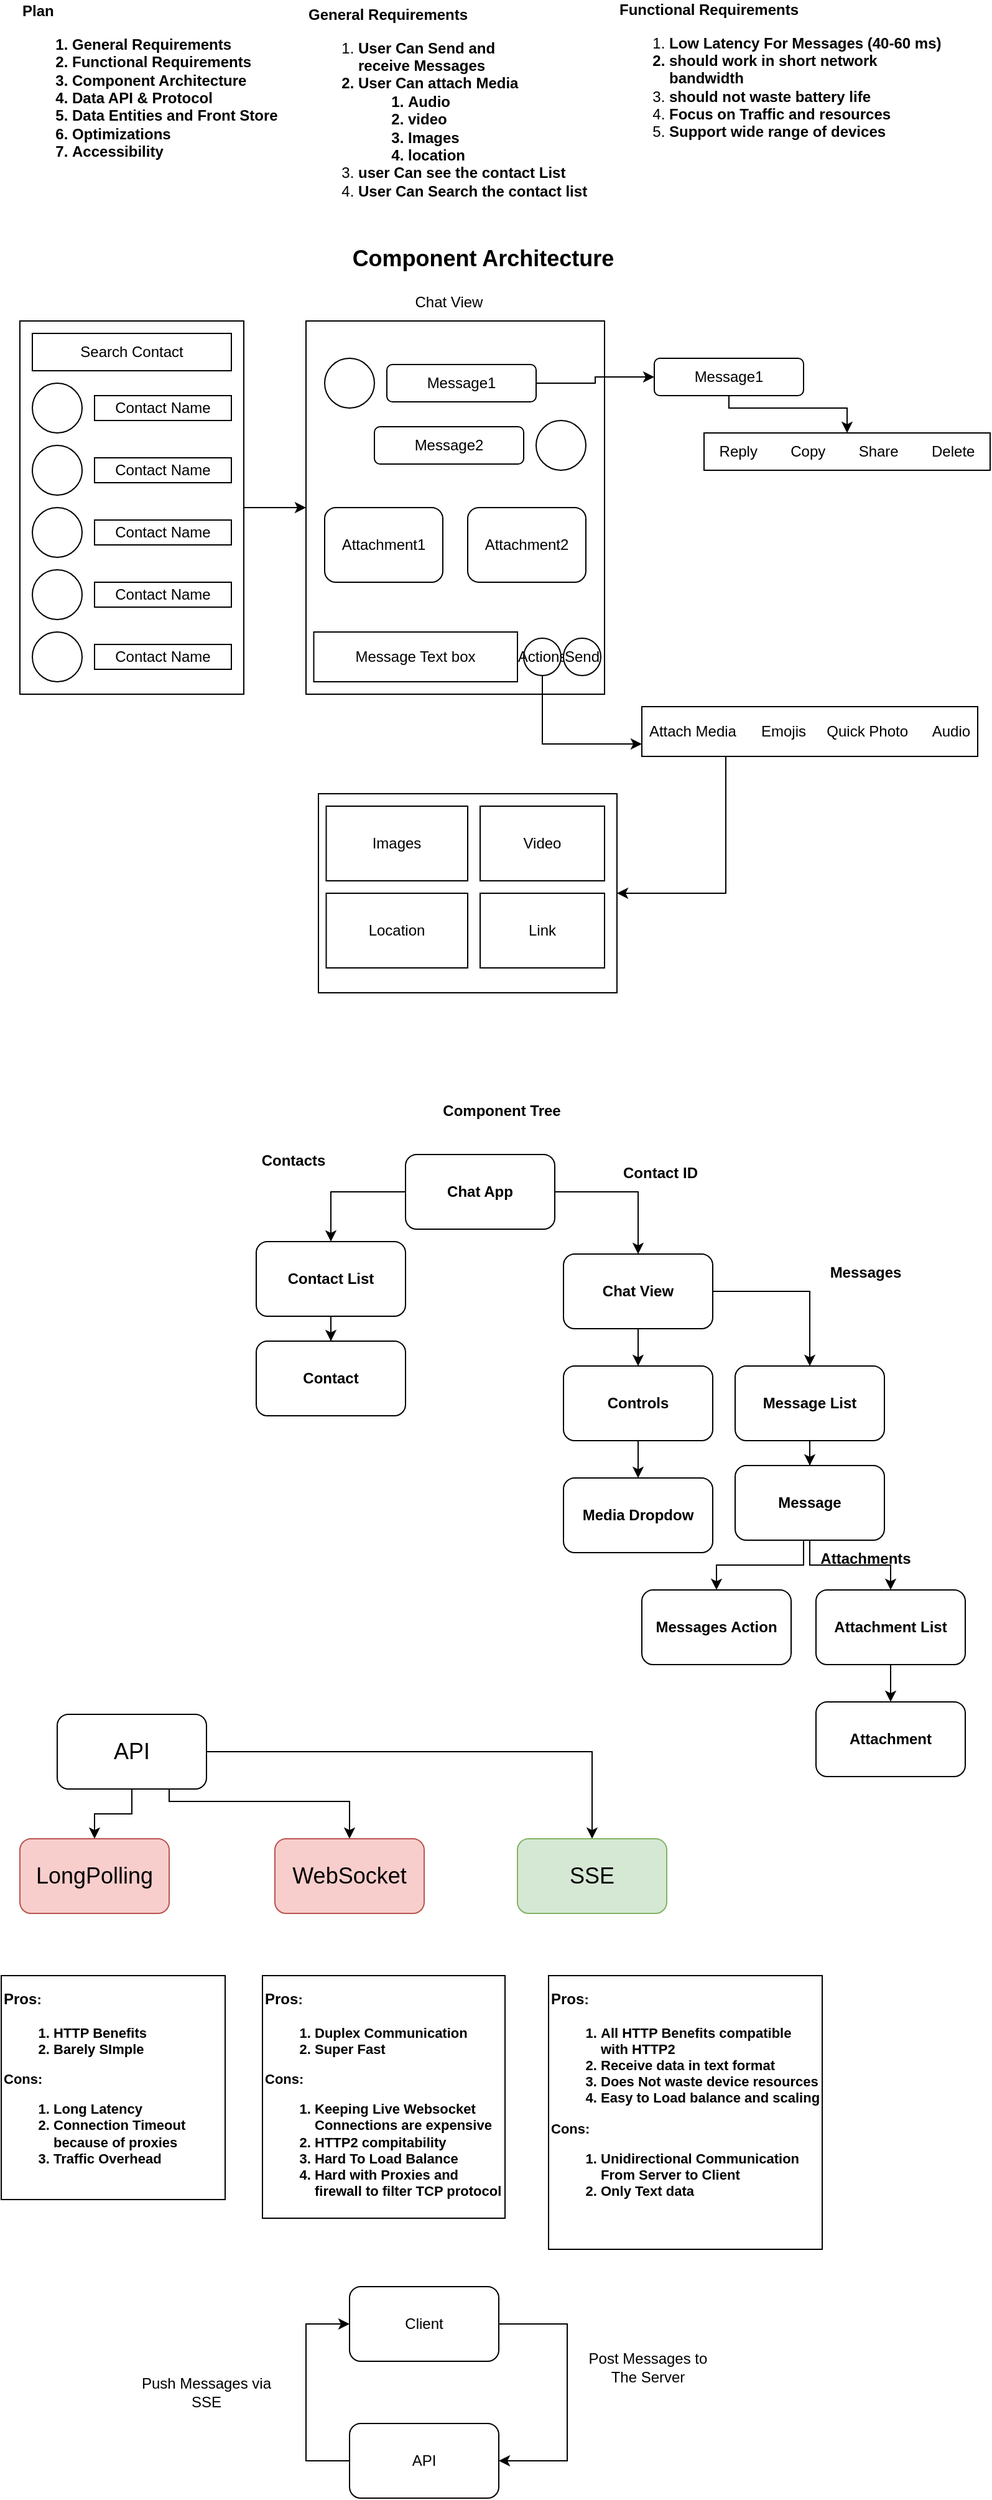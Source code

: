 <mxfile version="20.0.4" type="github">
  <diagram id="d4RTVTLFjbAPIMbOJhSi" name="Page-1">
    <mxGraphModel dx="996" dy="608" grid="1" gridSize="10" guides="1" tooltips="1" connect="1" arrows="1" fold="1" page="1" pageScale="1" pageWidth="850" pageHeight="1100" math="0" shadow="0">
      <root>
        <mxCell id="0" />
        <mxCell id="1" parent="0" />
        <mxCell id="l8VWmBXfpPARfImJsObf-33" style="edgeStyle=orthogonalEdgeStyle;rounded=0;orthogonalLoop=1;jettySize=auto;html=1;exitX=1;exitY=0.5;exitDx=0;exitDy=0;entryX=0;entryY=0.5;entryDx=0;entryDy=0;" edge="1" parent="1" source="l8VWmBXfpPARfImJsObf-1" target="l8VWmBXfpPARfImJsObf-14">
          <mxGeometry relative="1" as="geometry" />
        </mxCell>
        <mxCell id="l8VWmBXfpPARfImJsObf-1" value="" style="rounded=0;whiteSpace=wrap;html=1;" vertex="1" parent="1">
          <mxGeometry x="50" y="300" width="180" height="300" as="geometry" />
        </mxCell>
        <mxCell id="l8VWmBXfpPARfImJsObf-2" value="Search Contact" style="rounded=0;whiteSpace=wrap;html=1;" vertex="1" parent="1">
          <mxGeometry x="60" y="310" width="160" height="30" as="geometry" />
        </mxCell>
        <mxCell id="l8VWmBXfpPARfImJsObf-3" value="" style="ellipse;whiteSpace=wrap;html=1;aspect=fixed;" vertex="1" parent="1">
          <mxGeometry x="60" y="350" width="40" height="40" as="geometry" />
        </mxCell>
        <mxCell id="l8VWmBXfpPARfImJsObf-4" value="Contact Name" style="rounded=0;whiteSpace=wrap;html=1;" vertex="1" parent="1">
          <mxGeometry x="110" y="360" width="110" height="20" as="geometry" />
        </mxCell>
        <mxCell id="l8VWmBXfpPARfImJsObf-5" value="" style="ellipse;whiteSpace=wrap;html=1;aspect=fixed;" vertex="1" parent="1">
          <mxGeometry x="60" y="400" width="40" height="40" as="geometry" />
        </mxCell>
        <mxCell id="l8VWmBXfpPARfImJsObf-6" value="Contact Name" style="rounded=0;whiteSpace=wrap;html=1;" vertex="1" parent="1">
          <mxGeometry x="110" y="410" width="110" height="20" as="geometry" />
        </mxCell>
        <mxCell id="l8VWmBXfpPARfImJsObf-7" value="" style="ellipse;whiteSpace=wrap;html=1;aspect=fixed;" vertex="1" parent="1">
          <mxGeometry x="60" y="450" width="40" height="40" as="geometry" />
        </mxCell>
        <mxCell id="l8VWmBXfpPARfImJsObf-8" value="Contact Name" style="rounded=0;whiteSpace=wrap;html=1;" vertex="1" parent="1">
          <mxGeometry x="110" y="460" width="110" height="20" as="geometry" />
        </mxCell>
        <mxCell id="l8VWmBXfpPARfImJsObf-9" value="" style="ellipse;whiteSpace=wrap;html=1;aspect=fixed;" vertex="1" parent="1">
          <mxGeometry x="60" y="500" width="40" height="40" as="geometry" />
        </mxCell>
        <mxCell id="l8VWmBXfpPARfImJsObf-10" value="Contact Name" style="rounded=0;whiteSpace=wrap;html=1;" vertex="1" parent="1">
          <mxGeometry x="110" y="510" width="110" height="20" as="geometry" />
        </mxCell>
        <mxCell id="l8VWmBXfpPARfImJsObf-11" value="" style="ellipse;whiteSpace=wrap;html=1;aspect=fixed;" vertex="1" parent="1">
          <mxGeometry x="60" y="550" width="40" height="40" as="geometry" />
        </mxCell>
        <mxCell id="l8VWmBXfpPARfImJsObf-12" value="Contact Name" style="rounded=0;whiteSpace=wrap;html=1;" vertex="1" parent="1">
          <mxGeometry x="110" y="560" width="110" height="20" as="geometry" />
        </mxCell>
        <mxCell id="l8VWmBXfpPARfImJsObf-14" value="" style="rounded=0;whiteSpace=wrap;html=1;" vertex="1" parent="1">
          <mxGeometry x="280" y="300" width="240" height="300" as="geometry" />
        </mxCell>
        <mxCell id="l8VWmBXfpPARfImJsObf-15" value="&lt;b&gt;Plan&lt;br&gt;&lt;ol&gt;&lt;li&gt;&lt;b&gt;General Requirements&lt;/b&gt;&lt;/li&gt;&lt;li&gt;&lt;b&gt;Functional Requirements&lt;/b&gt;&lt;/li&gt;&lt;li&gt;&lt;b&gt;Component Architecture&lt;/b&gt;&lt;/li&gt;&lt;li&gt;&lt;b&gt;Data API &amp;amp; Protocol&lt;/b&gt;&lt;/li&gt;&lt;li&gt;&lt;b&gt;Data Entities and Front Store&lt;/b&gt;&lt;/li&gt;&lt;li&gt;&lt;b&gt;Optimizations&lt;/b&gt;&lt;/li&gt;&lt;li&gt;&lt;b&gt;Accessibility&lt;/b&gt;&lt;/li&gt;&lt;/ol&gt;&lt;br&gt;&lt;br&gt;&lt;br&gt;&lt;/b&gt;" style="text;html=1;strokeColor=none;fillColor=none;align=left;verticalAlign=middle;whiteSpace=wrap;rounded=0;" vertex="1" parent="1">
          <mxGeometry x="50" y="120" width="240" height="30" as="geometry" />
        </mxCell>
        <mxCell id="l8VWmBXfpPARfImJsObf-16" value="&lt;b&gt;General Requirements&lt;/b&gt;&lt;br&gt;&lt;ol style=&quot;&quot;&gt;&lt;li style=&quot;&quot;&gt;&lt;b&gt;User Can Send and receive&amp;nbsp;Messages&lt;/b&gt;&lt;/li&gt;&lt;li style=&quot;font-weight: bold;&quot;&gt;User Can attach Media&lt;/li&gt;&lt;ol&gt;&lt;li style=&quot;font-weight: bold;&quot;&gt;Audio&lt;/li&gt;&lt;li style=&quot;font-weight: bold;&quot;&gt;video&lt;/li&gt;&lt;li style=&quot;font-weight: bold;&quot;&gt;Images&lt;/li&gt;&lt;li style=&quot;font-weight: bold;&quot;&gt;location&lt;/li&gt;&lt;/ol&gt;&lt;li&gt;&lt;b&gt;user Can see the contact List&lt;/b&gt;&lt;/li&gt;&lt;li&gt;&lt;b&gt;User Can Search the contact list&lt;/b&gt;&lt;/li&gt;&lt;/ol&gt;&lt;br&gt;&lt;br&gt;" style="text;html=1;strokeColor=none;fillColor=none;align=left;verticalAlign=middle;whiteSpace=wrap;rounded=0;" vertex="1" parent="1">
          <mxGeometry x="280" y="130" width="240" height="30" as="geometry" />
        </mxCell>
        <mxCell id="l8VWmBXfpPARfImJsObf-17" value="&lt;b&gt;Functional Requirements&lt;/b&gt;&lt;br&gt;&lt;ol style=&quot;&quot;&gt;&lt;li style=&quot;&quot;&gt;&lt;b&gt;Low Latency For Messages (40-60 ms)&lt;/b&gt;&lt;/li&gt;&lt;li style=&quot;font-weight: bold;&quot;&gt;should work in short network bandwidth&lt;/li&gt;&lt;li&gt;&lt;b&gt;should not waste battery life&lt;/b&gt;&lt;/li&gt;&lt;li&gt;&lt;b&gt;Focus on Traffic and resources&lt;/b&gt;&lt;/li&gt;&lt;li&gt;&lt;b&gt;Support wide range of devices&lt;/b&gt;&lt;/li&gt;&lt;/ol&gt;" style="text;html=1;strokeColor=none;fillColor=none;align=left;verticalAlign=middle;whiteSpace=wrap;rounded=0;" vertex="1" parent="1">
          <mxGeometry x="530" y="90" width="270" height="30" as="geometry" />
        </mxCell>
        <mxCell id="l8VWmBXfpPARfImJsObf-45" style="edgeStyle=orthogonalEdgeStyle;rounded=0;orthogonalLoop=1;jettySize=auto;html=1;exitX=1;exitY=0.5;exitDx=0;exitDy=0;" edge="1" parent="1" source="l8VWmBXfpPARfImJsObf-19" target="l8VWmBXfpPARfImJsObf-42">
          <mxGeometry relative="1" as="geometry" />
        </mxCell>
        <mxCell id="l8VWmBXfpPARfImJsObf-19" value="Message1" style="rounded=1;whiteSpace=wrap;html=1;" vertex="1" parent="1">
          <mxGeometry x="345" y="335" width="120" height="30" as="geometry" />
        </mxCell>
        <mxCell id="l8VWmBXfpPARfImJsObf-20" value="" style="ellipse;whiteSpace=wrap;html=1;aspect=fixed;" vertex="1" parent="1">
          <mxGeometry x="295" y="330" width="40" height="40" as="geometry" />
        </mxCell>
        <mxCell id="l8VWmBXfpPARfImJsObf-21" value="Message2" style="rounded=1;whiteSpace=wrap;html=1;" vertex="1" parent="1">
          <mxGeometry x="335" y="385" width="120" height="30" as="geometry" />
        </mxCell>
        <mxCell id="l8VWmBXfpPARfImJsObf-22" value="" style="ellipse;whiteSpace=wrap;html=1;aspect=fixed;" vertex="1" parent="1">
          <mxGeometry x="465" y="380" width="40" height="40" as="geometry" />
        </mxCell>
        <mxCell id="l8VWmBXfpPARfImJsObf-23" value="Attachment1" style="rounded=1;whiteSpace=wrap;html=1;" vertex="1" parent="1">
          <mxGeometry x="295" y="450" width="95" height="60" as="geometry" />
        </mxCell>
        <mxCell id="l8VWmBXfpPARfImJsObf-24" value="Attachment2" style="rounded=1;whiteSpace=wrap;html=1;" vertex="1" parent="1">
          <mxGeometry x="410" y="450" width="95" height="60" as="geometry" />
        </mxCell>
        <mxCell id="l8VWmBXfpPARfImJsObf-25" value="Message Text box" style="rounded=0;whiteSpace=wrap;html=1;" vertex="1" parent="1">
          <mxGeometry x="286.25" y="550" width="163.75" height="40" as="geometry" />
        </mxCell>
        <mxCell id="l8VWmBXfpPARfImJsObf-39" style="edgeStyle=orthogonalEdgeStyle;rounded=0;orthogonalLoop=1;jettySize=auto;html=1;exitX=0.5;exitY=1;exitDx=0;exitDy=0;entryX=0;entryY=0.75;entryDx=0;entryDy=0;" edge="1" parent="1" source="l8VWmBXfpPARfImJsObf-26" target="l8VWmBXfpPARfImJsObf-38">
          <mxGeometry relative="1" as="geometry" />
        </mxCell>
        <mxCell id="l8VWmBXfpPARfImJsObf-26" value="Actions" style="ellipse;whiteSpace=wrap;html=1;aspect=fixed;" vertex="1" parent="1">
          <mxGeometry x="455" y="555" width="30" height="30" as="geometry" />
        </mxCell>
        <mxCell id="l8VWmBXfpPARfImJsObf-27" value="Send" style="ellipse;whiteSpace=wrap;html=1;aspect=fixed;" vertex="1" parent="1">
          <mxGeometry x="487" y="555" width="30" height="30" as="geometry" />
        </mxCell>
        <mxCell id="l8VWmBXfpPARfImJsObf-28" value="" style="rounded=0;whiteSpace=wrap;html=1;" vertex="1" parent="1">
          <mxGeometry x="290" y="680" width="240" height="160" as="geometry" />
        </mxCell>
        <mxCell id="l8VWmBXfpPARfImJsObf-29" value="Images" style="rounded=0;whiteSpace=wrap;html=1;" vertex="1" parent="1">
          <mxGeometry x="296.25" y="690" width="113.75" height="60" as="geometry" />
        </mxCell>
        <mxCell id="l8VWmBXfpPARfImJsObf-30" value="Video" style="rounded=0;whiteSpace=wrap;html=1;" vertex="1" parent="1">
          <mxGeometry x="420" y="690" width="100" height="60" as="geometry" />
        </mxCell>
        <mxCell id="l8VWmBXfpPARfImJsObf-31" value="Location" style="rounded=0;whiteSpace=wrap;html=1;" vertex="1" parent="1">
          <mxGeometry x="296.25" y="760" width="113.75" height="60" as="geometry" />
        </mxCell>
        <mxCell id="l8VWmBXfpPARfImJsObf-32" value="Link" style="rounded=0;whiteSpace=wrap;html=1;" vertex="1" parent="1">
          <mxGeometry x="420" y="760" width="100" height="60" as="geometry" />
        </mxCell>
        <mxCell id="l8VWmBXfpPARfImJsObf-37" value="Chat View" style="text;html=1;strokeColor=none;fillColor=none;align=center;verticalAlign=middle;whiteSpace=wrap;rounded=0;" vertex="1" parent="1">
          <mxGeometry x="365" y="270" width="60" height="30" as="geometry" />
        </mxCell>
        <mxCell id="l8VWmBXfpPARfImJsObf-40" style="edgeStyle=orthogonalEdgeStyle;rounded=0;orthogonalLoop=1;jettySize=auto;html=1;exitX=0.25;exitY=1;exitDx=0;exitDy=0;entryX=1;entryY=0.5;entryDx=0;entryDy=0;" edge="1" parent="1" source="l8VWmBXfpPARfImJsObf-38" target="l8VWmBXfpPARfImJsObf-28">
          <mxGeometry relative="1" as="geometry" />
        </mxCell>
        <mxCell id="l8VWmBXfpPARfImJsObf-38" value="Attach Media&amp;nbsp; &amp;nbsp; &amp;nbsp; Emojis&amp;nbsp; &amp;nbsp; &amp;nbsp;Quick Photo&amp;nbsp; &amp;nbsp; &amp;nbsp; Audio" style="rounded=0;whiteSpace=wrap;html=1;" vertex="1" parent="1">
          <mxGeometry x="550" y="610" width="270" height="40" as="geometry" />
        </mxCell>
        <mxCell id="l8VWmBXfpPARfImJsObf-44" style="edgeStyle=orthogonalEdgeStyle;rounded=0;orthogonalLoop=1;jettySize=auto;html=1;exitX=0.5;exitY=1;exitDx=0;exitDy=0;" edge="1" parent="1" source="l8VWmBXfpPARfImJsObf-42" target="l8VWmBXfpPARfImJsObf-43">
          <mxGeometry relative="1" as="geometry">
            <Array as="points">
              <mxPoint x="620" y="370" />
              <mxPoint x="715" y="370" />
            </Array>
          </mxGeometry>
        </mxCell>
        <mxCell id="l8VWmBXfpPARfImJsObf-42" value="Message1" style="rounded=1;whiteSpace=wrap;html=1;" vertex="1" parent="1">
          <mxGeometry x="560" y="330" width="120" height="30" as="geometry" />
        </mxCell>
        <mxCell id="l8VWmBXfpPARfImJsObf-43" value="Reply&amp;nbsp; &amp;nbsp; &amp;nbsp; &amp;nbsp; Copy&amp;nbsp; &amp;nbsp; &amp;nbsp; &amp;nbsp; Share&amp;nbsp; &amp;nbsp; &amp;nbsp; &amp;nbsp; Delete" style="rounded=0;whiteSpace=wrap;html=1;" vertex="1" parent="1">
          <mxGeometry x="600" y="390" width="230" height="30" as="geometry" />
        </mxCell>
        <mxCell id="l8VWmBXfpPARfImJsObf-48" style="edgeStyle=orthogonalEdgeStyle;rounded=0;orthogonalLoop=1;jettySize=auto;html=1;exitX=0;exitY=0.5;exitDx=0;exitDy=0;fontStyle=1;align=center;verticalAlign=middle;fontColor=default;labelBackgroundColor=none;labelBorderColor=none;spacingTop=0;" edge="1" parent="1" source="l8VWmBXfpPARfImJsObf-46" target="l8VWmBXfpPARfImJsObf-49">
          <mxGeometry relative="1" as="geometry">
            <mxPoint x="300" y="1090" as="targetPoint" />
          </mxGeometry>
        </mxCell>
        <mxCell id="l8VWmBXfpPARfImJsObf-50" style="edgeStyle=orthogonalEdgeStyle;rounded=0;orthogonalLoop=1;jettySize=auto;html=1;exitX=1;exitY=0.5;exitDx=0;exitDy=0;fontStyle=1;align=center;verticalAlign=middle;fontColor=default;labelBackgroundColor=none;labelBorderColor=none;spacingTop=0;" edge="1" parent="1" source="l8VWmBXfpPARfImJsObf-46" target="l8VWmBXfpPARfImJsObf-53">
          <mxGeometry relative="1" as="geometry">
            <mxPoint x="690" y="1080" as="targetPoint" />
          </mxGeometry>
        </mxCell>
        <mxCell id="l8VWmBXfpPARfImJsObf-46" value="Chat App" style="rounded=1;whiteSpace=wrap;html=1;fontStyle=1;align=center;verticalAlign=middle;fontColor=default;labelBackgroundColor=none;labelBorderColor=none;spacingTop=0;" vertex="1" parent="1">
          <mxGeometry x="360" y="970" width="120" height="60" as="geometry" />
        </mxCell>
        <mxCell id="l8VWmBXfpPARfImJsObf-47" value="&lt;b&gt;Component Tree&lt;/b&gt;" style="text;html=1;strokeColor=none;fillColor=none;align=center;verticalAlign=middle;whiteSpace=wrap;rounded=0;" vertex="1" parent="1">
          <mxGeometry x="375" y="920" width="125" height="30" as="geometry" />
        </mxCell>
        <mxCell id="l8VWmBXfpPARfImJsObf-52" value="" style="edgeStyle=orthogonalEdgeStyle;rounded=0;orthogonalLoop=1;jettySize=auto;html=1;fontStyle=1;align=center;verticalAlign=middle;fontColor=default;labelBackgroundColor=none;labelBorderColor=none;spacingTop=0;" edge="1" parent="1" source="l8VWmBXfpPARfImJsObf-49" target="l8VWmBXfpPARfImJsObf-51">
          <mxGeometry relative="1" as="geometry" />
        </mxCell>
        <mxCell id="l8VWmBXfpPARfImJsObf-49" value="Contact List" style="rounded=1;whiteSpace=wrap;html=1;fontStyle=1;align=center;verticalAlign=middle;fontColor=default;labelBackgroundColor=none;labelBorderColor=none;spacingTop=0;" vertex="1" parent="1">
          <mxGeometry x="240" y="1040" width="120" height="60" as="geometry" />
        </mxCell>
        <mxCell id="l8VWmBXfpPARfImJsObf-51" value="Contact" style="whiteSpace=wrap;html=1;rounded=1;fontStyle=1;align=center;verticalAlign=middle;fontColor=default;labelBackgroundColor=none;labelBorderColor=none;spacingTop=0;" vertex="1" parent="1">
          <mxGeometry x="240" y="1120" width="120" height="60" as="geometry" />
        </mxCell>
        <mxCell id="l8VWmBXfpPARfImJsObf-55" value="" style="edgeStyle=orthogonalEdgeStyle;rounded=0;orthogonalLoop=1;jettySize=auto;html=1;fontStyle=1;align=center;verticalAlign=middle;fontColor=default;labelBackgroundColor=none;labelBorderColor=none;spacingTop=0;" edge="1" parent="1" source="l8VWmBXfpPARfImJsObf-53" target="l8VWmBXfpPARfImJsObf-54">
          <mxGeometry relative="1" as="geometry" />
        </mxCell>
        <mxCell id="l8VWmBXfpPARfImJsObf-59" value="" style="edgeStyle=orthogonalEdgeStyle;rounded=0;orthogonalLoop=1;jettySize=auto;html=1;fontStyle=1;align=center;verticalAlign=middle;fontColor=default;labelBackgroundColor=none;labelBorderColor=none;spacingTop=0;" edge="1" parent="1" source="l8VWmBXfpPARfImJsObf-53" target="l8VWmBXfpPARfImJsObf-58">
          <mxGeometry relative="1" as="geometry" />
        </mxCell>
        <mxCell id="l8VWmBXfpPARfImJsObf-53" value="Chat View" style="rounded=1;whiteSpace=wrap;html=1;fontStyle=1;align=center;verticalAlign=middle;fontColor=default;labelBackgroundColor=none;labelBorderColor=none;spacingTop=0;" vertex="1" parent="1">
          <mxGeometry x="487" y="1050" width="120" height="60" as="geometry" />
        </mxCell>
        <mxCell id="l8VWmBXfpPARfImJsObf-57" value="" style="edgeStyle=orthogonalEdgeStyle;rounded=0;orthogonalLoop=1;jettySize=auto;html=1;fontStyle=1;align=center;verticalAlign=middle;fontColor=default;labelBackgroundColor=none;labelBorderColor=none;spacingTop=0;" edge="1" parent="1" source="l8VWmBXfpPARfImJsObf-54" target="l8VWmBXfpPARfImJsObf-56">
          <mxGeometry relative="1" as="geometry" />
        </mxCell>
        <mxCell id="l8VWmBXfpPARfImJsObf-54" value="Controls" style="whiteSpace=wrap;html=1;rounded=1;fontStyle=1;align=center;verticalAlign=middle;fontColor=default;labelBackgroundColor=none;labelBorderColor=none;spacingTop=0;" vertex="1" parent="1">
          <mxGeometry x="487" y="1140" width="120" height="60" as="geometry" />
        </mxCell>
        <mxCell id="l8VWmBXfpPARfImJsObf-56" value="Media Dropdow" style="whiteSpace=wrap;html=1;rounded=1;fontStyle=1;align=center;verticalAlign=middle;fontColor=default;labelBackgroundColor=none;labelBorderColor=none;spacingTop=0;" vertex="1" parent="1">
          <mxGeometry x="487" y="1230" width="120" height="60" as="geometry" />
        </mxCell>
        <mxCell id="l8VWmBXfpPARfImJsObf-61" value="" style="edgeStyle=orthogonalEdgeStyle;rounded=0;orthogonalLoop=1;jettySize=auto;html=1;fontStyle=1;align=center;verticalAlign=middle;fontColor=default;labelBackgroundColor=none;labelBorderColor=none;spacingTop=0;" edge="1" parent="1" source="l8VWmBXfpPARfImJsObf-58" target="l8VWmBXfpPARfImJsObf-60">
          <mxGeometry relative="1" as="geometry" />
        </mxCell>
        <mxCell id="l8VWmBXfpPARfImJsObf-58" value="Message List" style="whiteSpace=wrap;html=1;rounded=1;fontStyle=1;align=center;verticalAlign=middle;fontColor=default;labelBackgroundColor=none;labelBorderColor=none;spacingTop=0;" vertex="1" parent="1">
          <mxGeometry x="625" y="1140" width="120" height="60" as="geometry" />
        </mxCell>
        <mxCell id="l8VWmBXfpPARfImJsObf-63" value="" style="edgeStyle=orthogonalEdgeStyle;rounded=0;orthogonalLoop=1;jettySize=auto;html=1;fontStyle=1;align=center;verticalAlign=middle;fontColor=default;labelBackgroundColor=none;labelBorderColor=none;spacingTop=0;" edge="1" parent="1" source="l8VWmBXfpPARfImJsObf-60" target="l8VWmBXfpPARfImJsObf-62">
          <mxGeometry relative="1" as="geometry" />
        </mxCell>
        <mxCell id="l8VWmBXfpPARfImJsObf-67" style="edgeStyle=orthogonalEdgeStyle;rounded=0;orthogonalLoop=1;jettySize=auto;html=1;exitX=0;exitY=0.5;exitDx=0;exitDy=0;fontStyle=1;align=center;verticalAlign=middle;fontColor=default;labelBackgroundColor=none;labelBorderColor=none;spacingTop=0;" edge="1" parent="1" source="l8VWmBXfpPARfImJsObf-60" target="l8VWmBXfpPARfImJsObf-68">
          <mxGeometry relative="1" as="geometry">
            <mxPoint x="680" y="1520" as="targetPoint" />
            <Array as="points">
              <mxPoint x="680" y="1250" />
              <mxPoint x="680" y="1300" />
              <mxPoint x="610" y="1300" />
            </Array>
          </mxGeometry>
        </mxCell>
        <mxCell id="l8VWmBXfpPARfImJsObf-60" value="Message" style="whiteSpace=wrap;html=1;rounded=1;fontStyle=1;align=center;verticalAlign=middle;fontColor=default;labelBackgroundColor=none;labelBorderColor=none;spacingTop=0;" vertex="1" parent="1">
          <mxGeometry x="625" y="1220" width="120" height="60" as="geometry" />
        </mxCell>
        <mxCell id="l8VWmBXfpPARfImJsObf-65" value="" style="edgeStyle=orthogonalEdgeStyle;rounded=0;orthogonalLoop=1;jettySize=auto;html=1;fontStyle=1;align=center;verticalAlign=middle;fontColor=default;labelBackgroundColor=none;labelBorderColor=none;spacingTop=0;" edge="1" parent="1" source="l8VWmBXfpPARfImJsObf-62" target="l8VWmBXfpPARfImJsObf-64">
          <mxGeometry relative="1" as="geometry" />
        </mxCell>
        <mxCell id="l8VWmBXfpPARfImJsObf-62" value="Attachment List" style="whiteSpace=wrap;html=1;rounded=1;fontStyle=1;align=center;verticalAlign=middle;fontColor=default;labelBackgroundColor=none;labelBorderColor=none;spacingTop=0;" vertex="1" parent="1">
          <mxGeometry x="690" y="1320" width="120" height="60" as="geometry" />
        </mxCell>
        <mxCell id="l8VWmBXfpPARfImJsObf-64" value="Attachment" style="whiteSpace=wrap;html=1;rounded=1;fontStyle=1;align=center;verticalAlign=middle;fontColor=default;labelBackgroundColor=none;labelBorderColor=none;spacingTop=0;" vertex="1" parent="1">
          <mxGeometry x="690" y="1410" width="120" height="60" as="geometry" />
        </mxCell>
        <mxCell id="l8VWmBXfpPARfImJsObf-68" value="Messages Action" style="rounded=1;whiteSpace=wrap;html=1;fontStyle=1;align=center;verticalAlign=middle;fontColor=default;labelBackgroundColor=none;labelBorderColor=none;spacingTop=0;" vertex="1" parent="1">
          <mxGeometry x="550" y="1320" width="120" height="60" as="geometry" />
        </mxCell>
        <mxCell id="l8VWmBXfpPARfImJsObf-69" value="Contacts" style="text;html=1;strokeColor=none;fillColor=none;align=center;verticalAlign=middle;whiteSpace=wrap;rounded=0;fontStyle=1;fontColor=default;labelBackgroundColor=none;labelBorderColor=none;spacingTop=0;" vertex="1" parent="1">
          <mxGeometry x="240" y="960" width="60" height="30" as="geometry" />
        </mxCell>
        <mxCell id="l8VWmBXfpPARfImJsObf-70" value="Contact ID" style="text;html=1;strokeColor=none;fillColor=none;align=center;verticalAlign=middle;whiteSpace=wrap;rounded=0;fontStyle=1;fontColor=default;labelBackgroundColor=none;labelBorderColor=none;spacingTop=0;" vertex="1" parent="1">
          <mxGeometry x="530" y="970" width="70" height="30" as="geometry" />
        </mxCell>
        <mxCell id="l8VWmBXfpPARfImJsObf-71" value="Messages" style="text;html=1;strokeColor=none;fillColor=none;align=center;verticalAlign=middle;whiteSpace=wrap;rounded=0;fontStyle=1;fontColor=default;labelBackgroundColor=none;labelBorderColor=none;spacingTop=0;" vertex="1" parent="1">
          <mxGeometry x="700" y="1050" width="60" height="30" as="geometry" />
        </mxCell>
        <mxCell id="l8VWmBXfpPARfImJsObf-72" value="Attachments" style="text;html=1;strokeColor=none;fillColor=none;align=center;verticalAlign=middle;whiteSpace=wrap;rounded=0;fontStyle=1;fontColor=default;labelBackgroundColor=none;labelBorderColor=none;spacingTop=0;" vertex="1" parent="1">
          <mxGeometry x="700" y="1280" width="60" height="30" as="geometry" />
        </mxCell>
        <mxCell id="l8VWmBXfpPARfImJsObf-73" value="&lt;b&gt;&lt;font style=&quot;font-size: 18px;&quot;&gt;Component Architecture&lt;/font&gt;&lt;/b&gt;" style="text;html=1;strokeColor=none;fillColor=none;align=center;verticalAlign=middle;whiteSpace=wrap;rounded=0;labelBackgroundColor=none;labelBorderColor=none;fontColor=default;" vertex="1" parent="1">
          <mxGeometry x="315" y="240" width="215" height="20" as="geometry" />
        </mxCell>
        <mxCell id="l8VWmBXfpPARfImJsObf-76" value="" style="edgeStyle=orthogonalEdgeStyle;rounded=0;orthogonalLoop=1;jettySize=auto;html=1;labelBackgroundColor=none;labelBorderColor=none;fontSize=18;fontColor=default;" edge="1" parent="1" source="l8VWmBXfpPARfImJsObf-74" target="l8VWmBXfpPARfImJsObf-75">
          <mxGeometry relative="1" as="geometry" />
        </mxCell>
        <mxCell id="l8VWmBXfpPARfImJsObf-79" style="edgeStyle=orthogonalEdgeStyle;rounded=0;orthogonalLoop=1;jettySize=auto;html=1;exitX=0.5;exitY=1;exitDx=0;exitDy=0;entryX=0.5;entryY=0;entryDx=0;entryDy=0;labelBackgroundColor=none;labelBorderColor=none;fontSize=18;fontColor=default;" edge="1" parent="1" source="l8VWmBXfpPARfImJsObf-74" target="l8VWmBXfpPARfImJsObf-78">
          <mxGeometry relative="1" as="geometry" />
        </mxCell>
        <mxCell id="l8VWmBXfpPARfImJsObf-80" style="edgeStyle=orthogonalEdgeStyle;rounded=0;orthogonalLoop=1;jettySize=auto;html=1;exitX=0.75;exitY=1;exitDx=0;exitDy=0;labelBackgroundColor=none;labelBorderColor=none;fontSize=18;fontColor=default;" edge="1" parent="1" source="l8VWmBXfpPARfImJsObf-74" target="l8VWmBXfpPARfImJsObf-77">
          <mxGeometry relative="1" as="geometry">
            <Array as="points">
              <mxPoint x="170" y="1490" />
              <mxPoint x="315" y="1490" />
            </Array>
          </mxGeometry>
        </mxCell>
        <mxCell id="l8VWmBXfpPARfImJsObf-74" value="API" style="rounded=1;whiteSpace=wrap;html=1;labelBackgroundColor=none;labelBorderColor=none;fontSize=18;fontColor=default;" vertex="1" parent="1">
          <mxGeometry x="80" y="1420" width="120" height="60" as="geometry" />
        </mxCell>
        <mxCell id="l8VWmBXfpPARfImJsObf-75" value="SSE" style="whiteSpace=wrap;html=1;fontSize=18;rounded=1;labelBackgroundColor=none;labelBorderColor=none;fillColor=#d5e8d4;strokeColor=#82b366;" vertex="1" parent="1">
          <mxGeometry x="450" y="1520" width="120" height="60" as="geometry" />
        </mxCell>
        <mxCell id="l8VWmBXfpPARfImJsObf-77" value="WebSocket" style="whiteSpace=wrap;html=1;fontSize=18;rounded=1;labelBackgroundColor=none;labelBorderColor=none;fillColor=#f8cecc;strokeColor=#b85450;" vertex="1" parent="1">
          <mxGeometry x="255" y="1520" width="120" height="60" as="geometry" />
        </mxCell>
        <mxCell id="l8VWmBXfpPARfImJsObf-78" value="LongPolling" style="whiteSpace=wrap;html=1;fontSize=18;rounded=1;labelBackgroundColor=none;labelBorderColor=none;fillColor=#f8cecc;strokeColor=#b85450;" vertex="1" parent="1">
          <mxGeometry x="50" y="1520" width="120" height="60" as="geometry" />
        </mxCell>
        <mxCell id="l8VWmBXfpPARfImJsObf-81" value="&lt;div style=&quot;&quot;&gt;&lt;b&gt;&lt;font style=&quot;background-color: initial; font-size: 12px;&quot;&gt;Pros&lt;/font&gt;&lt;font style=&quot;background-color: initial; font-size: 11px;&quot;&gt;:&amp;nbsp;&lt;/font&gt;&lt;/b&gt;&lt;/div&gt;&lt;font style=&quot;font-size: 11px;&quot;&gt;&lt;b&gt;&lt;ol&gt;&lt;li style=&quot;&quot;&gt;&lt;font style=&quot;font-size: 11px;&quot;&gt;HTTP Benefits&lt;/font&gt;&lt;/li&gt;&lt;li style=&quot;&quot;&gt;&lt;font style=&quot;font-size: 11px;&quot;&gt;Barely SImple&lt;/font&gt;&lt;/li&gt;&lt;/ol&gt;&lt;div&gt;Cons:&lt;/div&gt;&lt;div&gt;&lt;ol&gt;&lt;li&gt;Long Latency&lt;/li&gt;&lt;li&gt;Connection Timeout because of proxies&lt;/li&gt;&lt;li&gt;Traffic Overhead&lt;/li&gt;&lt;/ol&gt;&lt;/div&gt;&lt;/b&gt;&lt;/font&gt;" style="whiteSpace=wrap;html=1;aspect=fixed;labelBackgroundColor=none;labelBorderColor=none;fontSize=18;fontColor=default;align=left;verticalAlign=top;" vertex="1" parent="1">
          <mxGeometry x="35" y="1630" width="180" height="180" as="geometry" />
        </mxCell>
        <mxCell id="l8VWmBXfpPARfImJsObf-82" value="&lt;div style=&quot;&quot;&gt;&lt;b&gt;&lt;font style=&quot;background-color: initial; font-size: 12px;&quot;&gt;Pros&lt;/font&gt;&lt;font style=&quot;background-color: initial; font-size: 11px;&quot;&gt;:&amp;nbsp;&lt;/font&gt;&lt;/b&gt;&lt;/div&gt;&lt;font style=&quot;font-size: 11px;&quot;&gt;&lt;b&gt;&lt;ol&gt;&lt;li style=&quot;&quot;&gt;&lt;font style=&quot;font-size: 11px;&quot;&gt;Duplex Communication&lt;/font&gt;&lt;/li&gt;&lt;li style=&quot;&quot;&gt;&lt;font style=&quot;font-size: 11px;&quot;&gt;Super Fast&lt;/font&gt;&lt;/li&gt;&lt;/ol&gt;&lt;div&gt;Cons:&lt;/div&gt;&lt;div&gt;&lt;ol&gt;&lt;li&gt;Keeping Live Websocket Connections are expensive&lt;/li&gt;&lt;li&gt;HTTP2 compitability&lt;/li&gt;&lt;li&gt;Hard To Load Balance&lt;/li&gt;&lt;li&gt;Hard with Proxies and firewall to filter TCP protocol&lt;/li&gt;&lt;/ol&gt;&lt;/div&gt;&lt;/b&gt;&lt;/font&gt;" style="whiteSpace=wrap;html=1;aspect=fixed;labelBackgroundColor=none;labelBorderColor=none;fontSize=18;fontColor=default;align=left;verticalAlign=top;" vertex="1" parent="1">
          <mxGeometry x="245" y="1630" width="195" height="195" as="geometry" />
        </mxCell>
        <mxCell id="l8VWmBXfpPARfImJsObf-83" value="&lt;div style=&quot;&quot;&gt;&lt;b&gt;&lt;font style=&quot;background-color: initial; font-size: 12px;&quot;&gt;Pros&lt;/font&gt;&lt;font style=&quot;background-color: initial; font-size: 11px;&quot;&gt;:&amp;nbsp;&lt;/font&gt;&lt;/b&gt;&lt;/div&gt;&lt;font style=&quot;font-size: 11px;&quot;&gt;&lt;b&gt;&lt;ol&gt;&lt;li style=&quot;&quot;&gt;&lt;font style=&quot;font-size: 11px;&quot;&gt;All HTTP Benefits compatible with HTTP2&lt;/font&gt;&lt;/li&gt;&lt;li style=&quot;&quot;&gt;&lt;font style=&quot;font-size: 11px;&quot;&gt;Receive data in text format&lt;/font&gt;&lt;/li&gt;&lt;li style=&quot;&quot;&gt;&lt;font style=&quot;font-size: 11px;&quot;&gt;Does Not waste device resources&lt;/font&gt;&lt;/li&gt;&lt;li style=&quot;&quot;&gt;&lt;font style=&quot;font-size: 11px;&quot;&gt;Easy to Load balance and scaling&lt;/font&gt;&lt;/li&gt;&lt;/ol&gt;&lt;div&gt;Cons:&lt;/div&gt;&lt;div&gt;&lt;ol&gt;&lt;li&gt;Unidirectional Communication From Server to Client&lt;/li&gt;&lt;li&gt;&lt;span style=&quot;background-color: initial;&quot;&gt;Only Text data&lt;/span&gt;&lt;br&gt;&lt;/li&gt;&lt;/ol&gt;&lt;/div&gt;&lt;/b&gt;&lt;/font&gt;" style="whiteSpace=wrap;html=1;aspect=fixed;labelBackgroundColor=none;labelBorderColor=none;fontSize=18;fontColor=default;align=left;verticalAlign=top;" vertex="1" parent="1">
          <mxGeometry x="475" y="1630" width="220" height="220" as="geometry" />
        </mxCell>
        <mxCell id="l8VWmBXfpPARfImJsObf-86" value="" style="edgeStyle=orthogonalEdgeStyle;rounded=0;orthogonalLoop=1;jettySize=auto;html=1;labelBackgroundColor=none;labelBorderColor=none;fontSize=12;fontColor=default;" edge="1" parent="1" source="l8VWmBXfpPARfImJsObf-84" target="l8VWmBXfpPARfImJsObf-85">
          <mxGeometry relative="1" as="geometry">
            <Array as="points">
              <mxPoint x="490" y="1910" />
              <mxPoint x="490" y="2020" />
            </Array>
          </mxGeometry>
        </mxCell>
        <mxCell id="l8VWmBXfpPARfImJsObf-84" value="Client" style="rounded=1;whiteSpace=wrap;html=1;labelBackgroundColor=none;labelBorderColor=none;fontSize=12;fontColor=default;" vertex="1" parent="1">
          <mxGeometry x="315" y="1880" width="120" height="60" as="geometry" />
        </mxCell>
        <mxCell id="l8VWmBXfpPARfImJsObf-87" value="" style="edgeStyle=orthogonalEdgeStyle;rounded=0;orthogonalLoop=1;jettySize=auto;html=1;labelBackgroundColor=none;labelBorderColor=none;fontSize=12;fontColor=default;" edge="1" parent="1" source="l8VWmBXfpPARfImJsObf-85" target="l8VWmBXfpPARfImJsObf-84">
          <mxGeometry relative="1" as="geometry">
            <Array as="points">
              <mxPoint x="280" y="2020" />
              <mxPoint x="280" y="1910" />
            </Array>
          </mxGeometry>
        </mxCell>
        <mxCell id="l8VWmBXfpPARfImJsObf-85" value="API" style="rounded=1;whiteSpace=wrap;html=1;labelBackgroundColor=none;labelBorderColor=none;fontSize=12;fontColor=default;" vertex="1" parent="1">
          <mxGeometry x="315" y="1990" width="120" height="60" as="geometry" />
        </mxCell>
        <mxCell id="l8VWmBXfpPARfImJsObf-88" value="Post Messages to The Server" style="text;html=1;strokeColor=none;fillColor=none;align=center;verticalAlign=middle;whiteSpace=wrap;rounded=0;labelBackgroundColor=none;labelBorderColor=none;fontSize=12;fontColor=default;" vertex="1" parent="1">
          <mxGeometry x="500" y="1930" width="110" height="30" as="geometry" />
        </mxCell>
        <mxCell id="l8VWmBXfpPARfImJsObf-89" value="Push Messages via SSE" style="text;html=1;strokeColor=none;fillColor=none;align=center;verticalAlign=middle;whiteSpace=wrap;rounded=0;labelBackgroundColor=none;labelBorderColor=none;fontSize=12;fontColor=default;" vertex="1" parent="1">
          <mxGeometry x="145" y="1950" width="110" height="30" as="geometry" />
        </mxCell>
      </root>
    </mxGraphModel>
  </diagram>
</mxfile>
